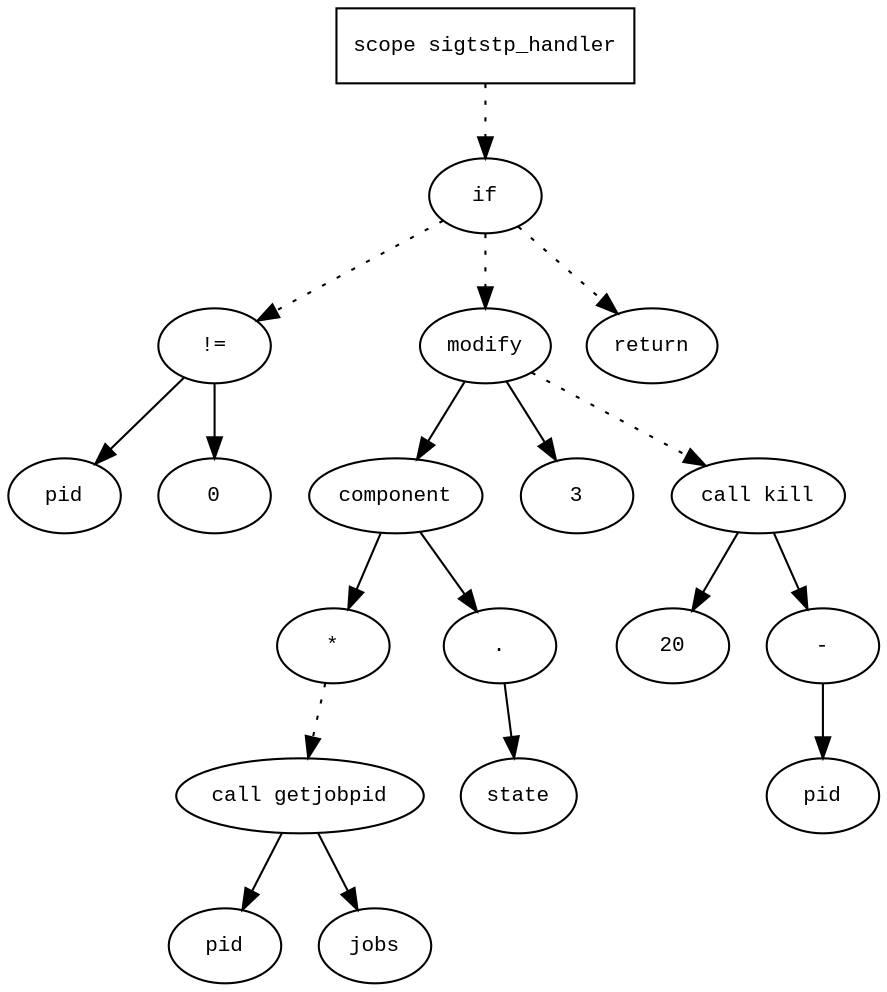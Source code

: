 digraph AST {
  graph [fontname="Times New Roman",fontsize=10];
  node  [fontname="Courier New",fontsize=10];
  edge  [fontname="Times New Roman",fontsize=10];

  node1 [label="scope sigtstp_handler",shape=box];
  node2 [label="if",shape=ellipse];
  node1 -> node2 [style=dotted];
  node3 [label="!=",shape=ellipse];
  node4 [label="pid",shape=ellipse];
  node3 -> node4;
  node5 [label="0",shape=ellipse];
  node3 -> node5;
  node2 -> node3 [style=dotted];
  node6 [label="modify",shape=ellipse];
  node7 [label="component",shape=ellipse];
  node6 -> node7;
  node8 [label="*",shape=ellipse];
  node9 [label="call getjobpid",shape=ellipse];
  node10 [label="pid",shape=ellipse];
  node9 -> node10;
  node11 [label="jobs",shape=ellipse];
  node9 -> node11;
  node8 -> node9 [style=dotted];
  node7 -> node8;
  node12 [label=".",shape=ellipse];
  node7 -> node12;
  node13 [label="state",shape=ellipse];
  node12 -> node13;
  node14 [label="3",shape=ellipse];
  node6 -> node14;
  node2 -> node6 [style=dotted];
  node15 [label="call kill",shape=ellipse];
  node16 [label="20",shape=ellipse];
  node15 -> node16;
  node17 [label="-",shape=ellipse];
  node18 [label="pid",shape=ellipse];
  node17 -> node18;
  node15 -> node17;
  node6 -> node15 [style=dotted];
  node19 [label="return",shape=ellipse];
  node2 -> node19 [style=dotted];
} 